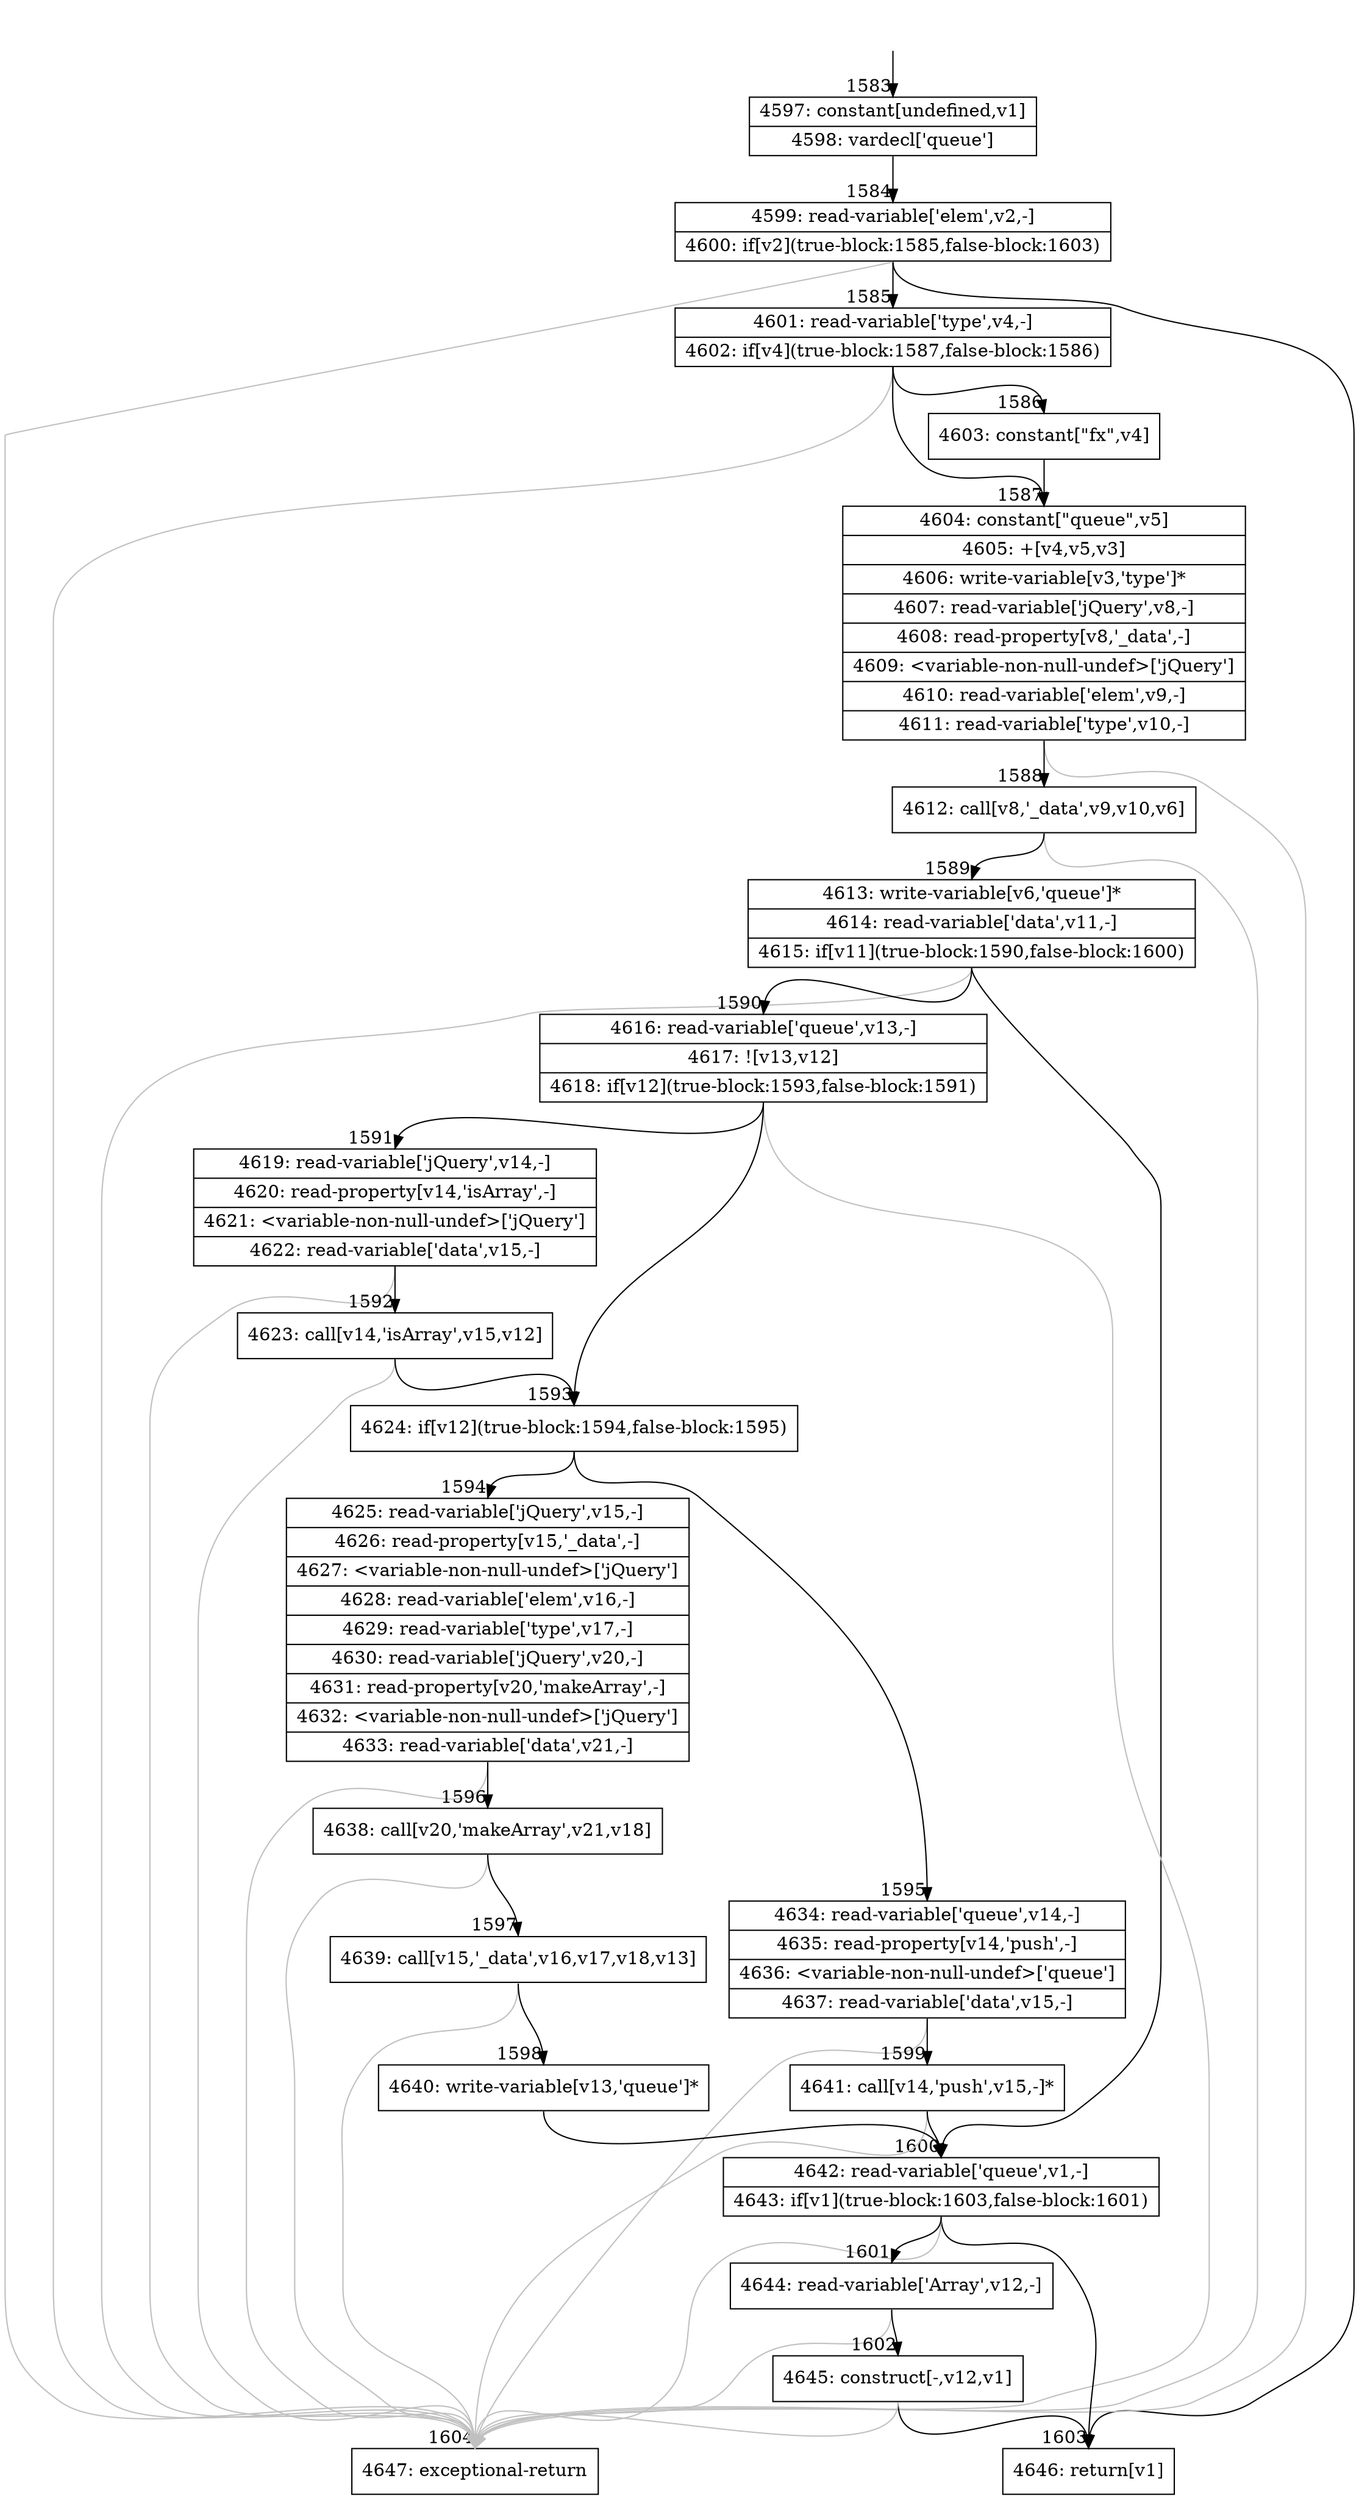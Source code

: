 digraph {
rankdir="TD"
BB_entry108[shape=none,label=""];
BB_entry108 -> BB1583 [tailport=s, headport=n, headlabel="    1583"]
BB1583 [shape=record label="{4597: constant[undefined,v1]|4598: vardecl['queue']}" ] 
BB1583 -> BB1584 [tailport=s, headport=n, headlabel="      1584"]
BB1584 [shape=record label="{4599: read-variable['elem',v2,-]|4600: if[v2](true-block:1585,false-block:1603)}" ] 
BB1584 -> BB1585 [tailport=s, headport=n, headlabel="      1585"]
BB1584 -> BB1603 [tailport=s, headport=n, headlabel="      1603"]
BB1584 -> BB1604 [tailport=s, headport=n, color=gray, headlabel="      1604"]
BB1585 [shape=record label="{4601: read-variable['type',v4,-]|4602: if[v4](true-block:1587,false-block:1586)}" ] 
BB1585 -> BB1587 [tailport=s, headport=n, headlabel="      1587"]
BB1585 -> BB1586 [tailport=s, headport=n, headlabel="      1586"]
BB1585 -> BB1604 [tailport=s, headport=n, color=gray]
BB1586 [shape=record label="{4603: constant[\"fx\",v4]}" ] 
BB1586 -> BB1587 [tailport=s, headport=n]
BB1587 [shape=record label="{4604: constant[\"queue\",v5]|4605: +[v4,v5,v3]|4606: write-variable[v3,'type']*|4607: read-variable['jQuery',v8,-]|4608: read-property[v8,'_data',-]|4609: \<variable-non-null-undef\>['jQuery']|4610: read-variable['elem',v9,-]|4611: read-variable['type',v10,-]}" ] 
BB1587 -> BB1588 [tailport=s, headport=n, headlabel="      1588"]
BB1587 -> BB1604 [tailport=s, headport=n, color=gray]
BB1588 [shape=record label="{4612: call[v8,'_data',v9,v10,v6]}" ] 
BB1588 -> BB1589 [tailport=s, headport=n, headlabel="      1589"]
BB1588 -> BB1604 [tailport=s, headport=n, color=gray]
BB1589 [shape=record label="{4613: write-variable[v6,'queue']*|4614: read-variable['data',v11,-]|4615: if[v11](true-block:1590,false-block:1600)}" ] 
BB1589 -> BB1590 [tailport=s, headport=n, headlabel="      1590"]
BB1589 -> BB1600 [tailport=s, headport=n, headlabel="      1600"]
BB1589 -> BB1604 [tailport=s, headport=n, color=gray]
BB1590 [shape=record label="{4616: read-variable['queue',v13,-]|4617: ![v13,v12]|4618: if[v12](true-block:1593,false-block:1591)}" ] 
BB1590 -> BB1593 [tailport=s, headport=n, headlabel="      1593"]
BB1590 -> BB1591 [tailport=s, headport=n, headlabel="      1591"]
BB1590 -> BB1604 [tailport=s, headport=n, color=gray]
BB1591 [shape=record label="{4619: read-variable['jQuery',v14,-]|4620: read-property[v14,'isArray',-]|4621: \<variable-non-null-undef\>['jQuery']|4622: read-variable['data',v15,-]}" ] 
BB1591 -> BB1592 [tailport=s, headport=n, headlabel="      1592"]
BB1591 -> BB1604 [tailport=s, headport=n, color=gray]
BB1592 [shape=record label="{4623: call[v14,'isArray',v15,v12]}" ] 
BB1592 -> BB1593 [tailport=s, headport=n]
BB1592 -> BB1604 [tailport=s, headport=n, color=gray]
BB1593 [shape=record label="{4624: if[v12](true-block:1594,false-block:1595)}" ] 
BB1593 -> BB1594 [tailport=s, headport=n, headlabel="      1594"]
BB1593 -> BB1595 [tailport=s, headport=n, headlabel="      1595"]
BB1594 [shape=record label="{4625: read-variable['jQuery',v15,-]|4626: read-property[v15,'_data',-]|4627: \<variable-non-null-undef\>['jQuery']|4628: read-variable['elem',v16,-]|4629: read-variable['type',v17,-]|4630: read-variable['jQuery',v20,-]|4631: read-property[v20,'makeArray',-]|4632: \<variable-non-null-undef\>['jQuery']|4633: read-variable['data',v21,-]}" ] 
BB1594 -> BB1596 [tailport=s, headport=n, headlabel="      1596"]
BB1594 -> BB1604 [tailport=s, headport=n, color=gray]
BB1595 [shape=record label="{4634: read-variable['queue',v14,-]|4635: read-property[v14,'push',-]|4636: \<variable-non-null-undef\>['queue']|4637: read-variable['data',v15,-]}" ] 
BB1595 -> BB1599 [tailport=s, headport=n, headlabel="      1599"]
BB1595 -> BB1604 [tailport=s, headport=n, color=gray]
BB1596 [shape=record label="{4638: call[v20,'makeArray',v21,v18]}" ] 
BB1596 -> BB1597 [tailport=s, headport=n, headlabel="      1597"]
BB1596 -> BB1604 [tailport=s, headport=n, color=gray]
BB1597 [shape=record label="{4639: call[v15,'_data',v16,v17,v18,v13]}" ] 
BB1597 -> BB1598 [tailport=s, headport=n, headlabel="      1598"]
BB1597 -> BB1604 [tailport=s, headport=n, color=gray]
BB1598 [shape=record label="{4640: write-variable[v13,'queue']*}" ] 
BB1598 -> BB1600 [tailport=s, headport=n]
BB1599 [shape=record label="{4641: call[v14,'push',v15,-]*}" ] 
BB1599 -> BB1600 [tailport=s, headport=n]
BB1599 -> BB1604 [tailport=s, headport=n, color=gray]
BB1600 [shape=record label="{4642: read-variable['queue',v1,-]|4643: if[v1](true-block:1603,false-block:1601)}" ] 
BB1600 -> BB1603 [tailport=s, headport=n]
BB1600 -> BB1601 [tailport=s, headport=n, headlabel="      1601"]
BB1600 -> BB1604 [tailport=s, headport=n, color=gray]
BB1601 [shape=record label="{4644: read-variable['Array',v12,-]}" ] 
BB1601 -> BB1602 [tailport=s, headport=n, headlabel="      1602"]
BB1601 -> BB1604 [tailport=s, headport=n, color=gray]
BB1602 [shape=record label="{4645: construct[-,v12,v1]}" ] 
BB1602 -> BB1603 [tailport=s, headport=n]
BB1602 -> BB1604 [tailport=s, headport=n, color=gray]
BB1603 [shape=record label="{4646: return[v1]}" ] 
BB1604 [shape=record label="{4647: exceptional-return}" ] 
}

